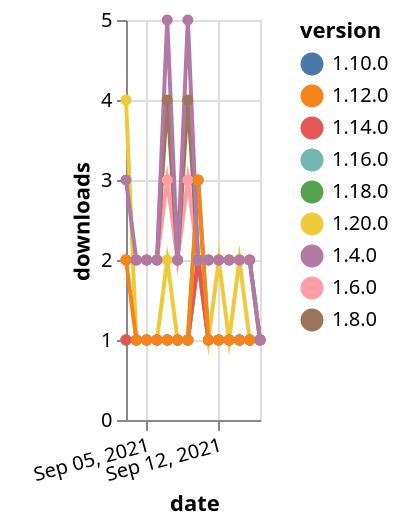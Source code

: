 {"$schema": "https://vega.github.io/schema/vega-lite/v5.json", "description": "A simple bar chart with embedded data.", "data": {"values": [{"date": "2021-09-03", "total": 2636, "delta": 2, "version": "1.6.0"}, {"date": "2021-09-04", "total": 2638, "delta": 2, "version": "1.6.0"}, {"date": "2021-09-05", "total": 2640, "delta": 2, "version": "1.6.0"}, {"date": "2021-09-06", "total": 2642, "delta": 2, "version": "1.6.0"}, {"date": "2021-09-07", "total": 2645, "delta": 3, "version": "1.6.0"}, {"date": "2021-09-08", "total": 2647, "delta": 2, "version": "1.6.0"}, {"date": "2021-09-09", "total": 2650, "delta": 3, "version": "1.6.0"}, {"date": "2021-09-10", "total": 2652, "delta": 2, "version": "1.6.0"}, {"date": "2021-09-11", "total": 2654, "delta": 2, "version": "1.6.0"}, {"date": "2021-09-12", "total": 2656, "delta": 2, "version": "1.6.0"}, {"date": "2021-09-13", "total": 2658, "delta": 2, "version": "1.6.0"}, {"date": "2021-09-14", "total": 2660, "delta": 2, "version": "1.6.0"}, {"date": "2021-09-15", "total": 2662, "delta": 2, "version": "1.6.0"}, {"date": "2021-09-16", "total": 2663, "delta": 1, "version": "1.6.0"}, {"date": "2021-09-03", "total": 195, "delta": 1, "version": "1.18.0"}, {"date": "2021-09-04", "total": 196, "delta": 1, "version": "1.18.0"}, {"date": "2021-09-05", "total": 197, "delta": 1, "version": "1.18.0"}, {"date": "2021-09-06", "total": 198, "delta": 1, "version": "1.18.0"}, {"date": "2021-09-07", "total": 199, "delta": 1, "version": "1.18.0"}, {"date": "2021-09-08", "total": 200, "delta": 1, "version": "1.18.0"}, {"date": "2021-09-09", "total": 201, "delta": 1, "version": "1.18.0"}, {"date": "2021-09-10", "total": 204, "delta": 3, "version": "1.18.0"}, {"date": "2021-09-11", "total": 205, "delta": 1, "version": "1.18.0"}, {"date": "2021-09-12", "total": 206, "delta": 1, "version": "1.18.0"}, {"date": "2021-09-13", "total": 207, "delta": 1, "version": "1.18.0"}, {"date": "2021-09-14", "total": 208, "delta": 1, "version": "1.18.0"}, {"date": "2021-09-15", "total": 209, "delta": 1, "version": "1.18.0"}, {"date": "2021-09-16", "total": 210, "delta": 1, "version": "1.18.0"}, {"date": "2021-09-03", "total": 2499, "delta": 2, "version": "1.8.0"}, {"date": "2021-09-04", "total": 2501, "delta": 2, "version": "1.8.0"}, {"date": "2021-09-05", "total": 2503, "delta": 2, "version": "1.8.0"}, {"date": "2021-09-06", "total": 2505, "delta": 2, "version": "1.8.0"}, {"date": "2021-09-07", "total": 2509, "delta": 4, "version": "1.8.0"}, {"date": "2021-09-08", "total": 2511, "delta": 2, "version": "1.8.0"}, {"date": "2021-09-09", "total": 2515, "delta": 4, "version": "1.8.0"}, {"date": "2021-09-10", "total": 2517, "delta": 2, "version": "1.8.0"}, {"date": "2021-09-11", "total": 2519, "delta": 2, "version": "1.8.0"}, {"date": "2021-09-12", "total": 2521, "delta": 2, "version": "1.8.0"}, {"date": "2021-09-13", "total": 2523, "delta": 2, "version": "1.8.0"}, {"date": "2021-09-14", "total": 2525, "delta": 2, "version": "1.8.0"}, {"date": "2021-09-15", "total": 2527, "delta": 2, "version": "1.8.0"}, {"date": "2021-09-16", "total": 2528, "delta": 1, "version": "1.8.0"}, {"date": "2021-09-03", "total": 249, "delta": 1, "version": "1.10.0"}, {"date": "2021-09-04", "total": 250, "delta": 1, "version": "1.10.0"}, {"date": "2021-09-05", "total": 251, "delta": 1, "version": "1.10.0"}, {"date": "2021-09-06", "total": 252, "delta": 1, "version": "1.10.0"}, {"date": "2021-09-07", "total": 253, "delta": 1, "version": "1.10.0"}, {"date": "2021-09-08", "total": 254, "delta": 1, "version": "1.10.0"}, {"date": "2021-09-09", "total": 255, "delta": 1, "version": "1.10.0"}, {"date": "2021-09-10", "total": 257, "delta": 2, "version": "1.10.0"}, {"date": "2021-09-11", "total": 258, "delta": 1, "version": "1.10.0"}, {"date": "2021-09-12", "total": 259, "delta": 1, "version": "1.10.0"}, {"date": "2021-09-13", "total": 260, "delta": 1, "version": "1.10.0"}, {"date": "2021-09-14", "total": 261, "delta": 1, "version": "1.10.0"}, {"date": "2021-09-15", "total": 262, "delta": 1, "version": "1.10.0"}, {"date": "2021-09-16", "total": 263, "delta": 1, "version": "1.10.0"}, {"date": "2021-09-03", "total": 127, "delta": 4, "version": "1.20.0"}, {"date": "2021-09-04", "total": 128, "delta": 1, "version": "1.20.0"}, {"date": "2021-09-05", "total": 129, "delta": 1, "version": "1.20.0"}, {"date": "2021-09-06", "total": 130, "delta": 1, "version": "1.20.0"}, {"date": "2021-09-07", "total": 132, "delta": 2, "version": "1.20.0"}, {"date": "2021-09-08", "total": 133, "delta": 1, "version": "1.20.0"}, {"date": "2021-09-09", "total": 134, "delta": 1, "version": "1.20.0"}, {"date": "2021-09-10", "total": 136, "delta": 2, "version": "1.20.0"}, {"date": "2021-09-11", "total": 137, "delta": 1, "version": "1.20.0"}, {"date": "2021-09-12", "total": 139, "delta": 2, "version": "1.20.0"}, {"date": "2021-09-13", "total": 140, "delta": 1, "version": "1.20.0"}, {"date": "2021-09-14", "total": 142, "delta": 2, "version": "1.20.0"}, {"date": "2021-09-15", "total": 143, "delta": 1, "version": "1.20.0"}, {"date": "2021-09-16", "total": 144, "delta": 1, "version": "1.20.0"}, {"date": "2021-09-03", "total": 173, "delta": 1, "version": "1.16.0"}, {"date": "2021-09-04", "total": 174, "delta": 1, "version": "1.16.0"}, {"date": "2021-09-05", "total": 175, "delta": 1, "version": "1.16.0"}, {"date": "2021-09-06", "total": 176, "delta": 1, "version": "1.16.0"}, {"date": "2021-09-07", "total": 177, "delta": 1, "version": "1.16.0"}, {"date": "2021-09-08", "total": 178, "delta": 1, "version": "1.16.0"}, {"date": "2021-09-09", "total": 179, "delta": 1, "version": "1.16.0"}, {"date": "2021-09-10", "total": 181, "delta": 2, "version": "1.16.0"}, {"date": "2021-09-11", "total": 182, "delta": 1, "version": "1.16.0"}, {"date": "2021-09-12", "total": 183, "delta": 1, "version": "1.16.0"}, {"date": "2021-09-13", "total": 184, "delta": 1, "version": "1.16.0"}, {"date": "2021-09-14", "total": 185, "delta": 1, "version": "1.16.0"}, {"date": "2021-09-15", "total": 186, "delta": 1, "version": "1.16.0"}, {"date": "2021-09-16", "total": 187, "delta": 1, "version": "1.16.0"}, {"date": "2021-09-03", "total": 203, "delta": 1, "version": "1.14.0"}, {"date": "2021-09-04", "total": 204, "delta": 1, "version": "1.14.0"}, {"date": "2021-09-05", "total": 205, "delta": 1, "version": "1.14.0"}, {"date": "2021-09-06", "total": 206, "delta": 1, "version": "1.14.0"}, {"date": "2021-09-07", "total": 207, "delta": 1, "version": "1.14.0"}, {"date": "2021-09-08", "total": 208, "delta": 1, "version": "1.14.0"}, {"date": "2021-09-09", "total": 209, "delta": 1, "version": "1.14.0"}, {"date": "2021-09-10", "total": 211, "delta": 2, "version": "1.14.0"}, {"date": "2021-09-11", "total": 212, "delta": 1, "version": "1.14.0"}, {"date": "2021-09-12", "total": 213, "delta": 1, "version": "1.14.0"}, {"date": "2021-09-13", "total": 214, "delta": 1, "version": "1.14.0"}, {"date": "2021-09-14", "total": 215, "delta": 1, "version": "1.14.0"}, {"date": "2021-09-15", "total": 216, "delta": 1, "version": "1.14.0"}, {"date": "2021-09-16", "total": 217, "delta": 1, "version": "1.14.0"}, {"date": "2021-09-03", "total": 358, "delta": 2, "version": "1.12.0"}, {"date": "2021-09-04", "total": 359, "delta": 1, "version": "1.12.0"}, {"date": "2021-09-05", "total": 360, "delta": 1, "version": "1.12.0"}, {"date": "2021-09-06", "total": 361, "delta": 1, "version": "1.12.0"}, {"date": "2021-09-07", "total": 362, "delta": 1, "version": "1.12.0"}, {"date": "2021-09-08", "total": 363, "delta": 1, "version": "1.12.0"}, {"date": "2021-09-09", "total": 364, "delta": 1, "version": "1.12.0"}, {"date": "2021-09-10", "total": 367, "delta": 3, "version": "1.12.0"}, {"date": "2021-09-11", "total": 368, "delta": 1, "version": "1.12.0"}, {"date": "2021-09-12", "total": 369, "delta": 1, "version": "1.12.0"}, {"date": "2021-09-13", "total": 370, "delta": 1, "version": "1.12.0"}, {"date": "2021-09-14", "total": 371, "delta": 1, "version": "1.12.0"}, {"date": "2021-09-15", "total": 372, "delta": 1, "version": "1.12.0"}, {"date": "2021-09-16", "total": 373, "delta": 1, "version": "1.12.0"}, {"date": "2021-09-03", "total": 3571, "delta": 3, "version": "1.4.0"}, {"date": "2021-09-04", "total": 3573, "delta": 2, "version": "1.4.0"}, {"date": "2021-09-05", "total": 3575, "delta": 2, "version": "1.4.0"}, {"date": "2021-09-06", "total": 3577, "delta": 2, "version": "1.4.0"}, {"date": "2021-09-07", "total": 3582, "delta": 5, "version": "1.4.0"}, {"date": "2021-09-08", "total": 3584, "delta": 2, "version": "1.4.0"}, {"date": "2021-09-09", "total": 3589, "delta": 5, "version": "1.4.0"}, {"date": "2021-09-10", "total": 3591, "delta": 2, "version": "1.4.0"}, {"date": "2021-09-11", "total": 3593, "delta": 2, "version": "1.4.0"}, {"date": "2021-09-12", "total": 3595, "delta": 2, "version": "1.4.0"}, {"date": "2021-09-13", "total": 3597, "delta": 2, "version": "1.4.0"}, {"date": "2021-09-14", "total": 3599, "delta": 2, "version": "1.4.0"}, {"date": "2021-09-15", "total": 3601, "delta": 2, "version": "1.4.0"}, {"date": "2021-09-16", "total": 3602, "delta": 1, "version": "1.4.0"}]}, "width": "container", "mark": {"type": "line", "point": {"filled": true}}, "encoding": {"x": {"field": "date", "type": "temporal", "timeUnit": "yearmonthdate", "title": "date", "axis": {"labelAngle": -15}}, "y": {"field": "delta", "type": "quantitative", "title": "downloads"}, "color": {"field": "version", "type": "nominal"}, "tooltip": {"field": "delta"}}}